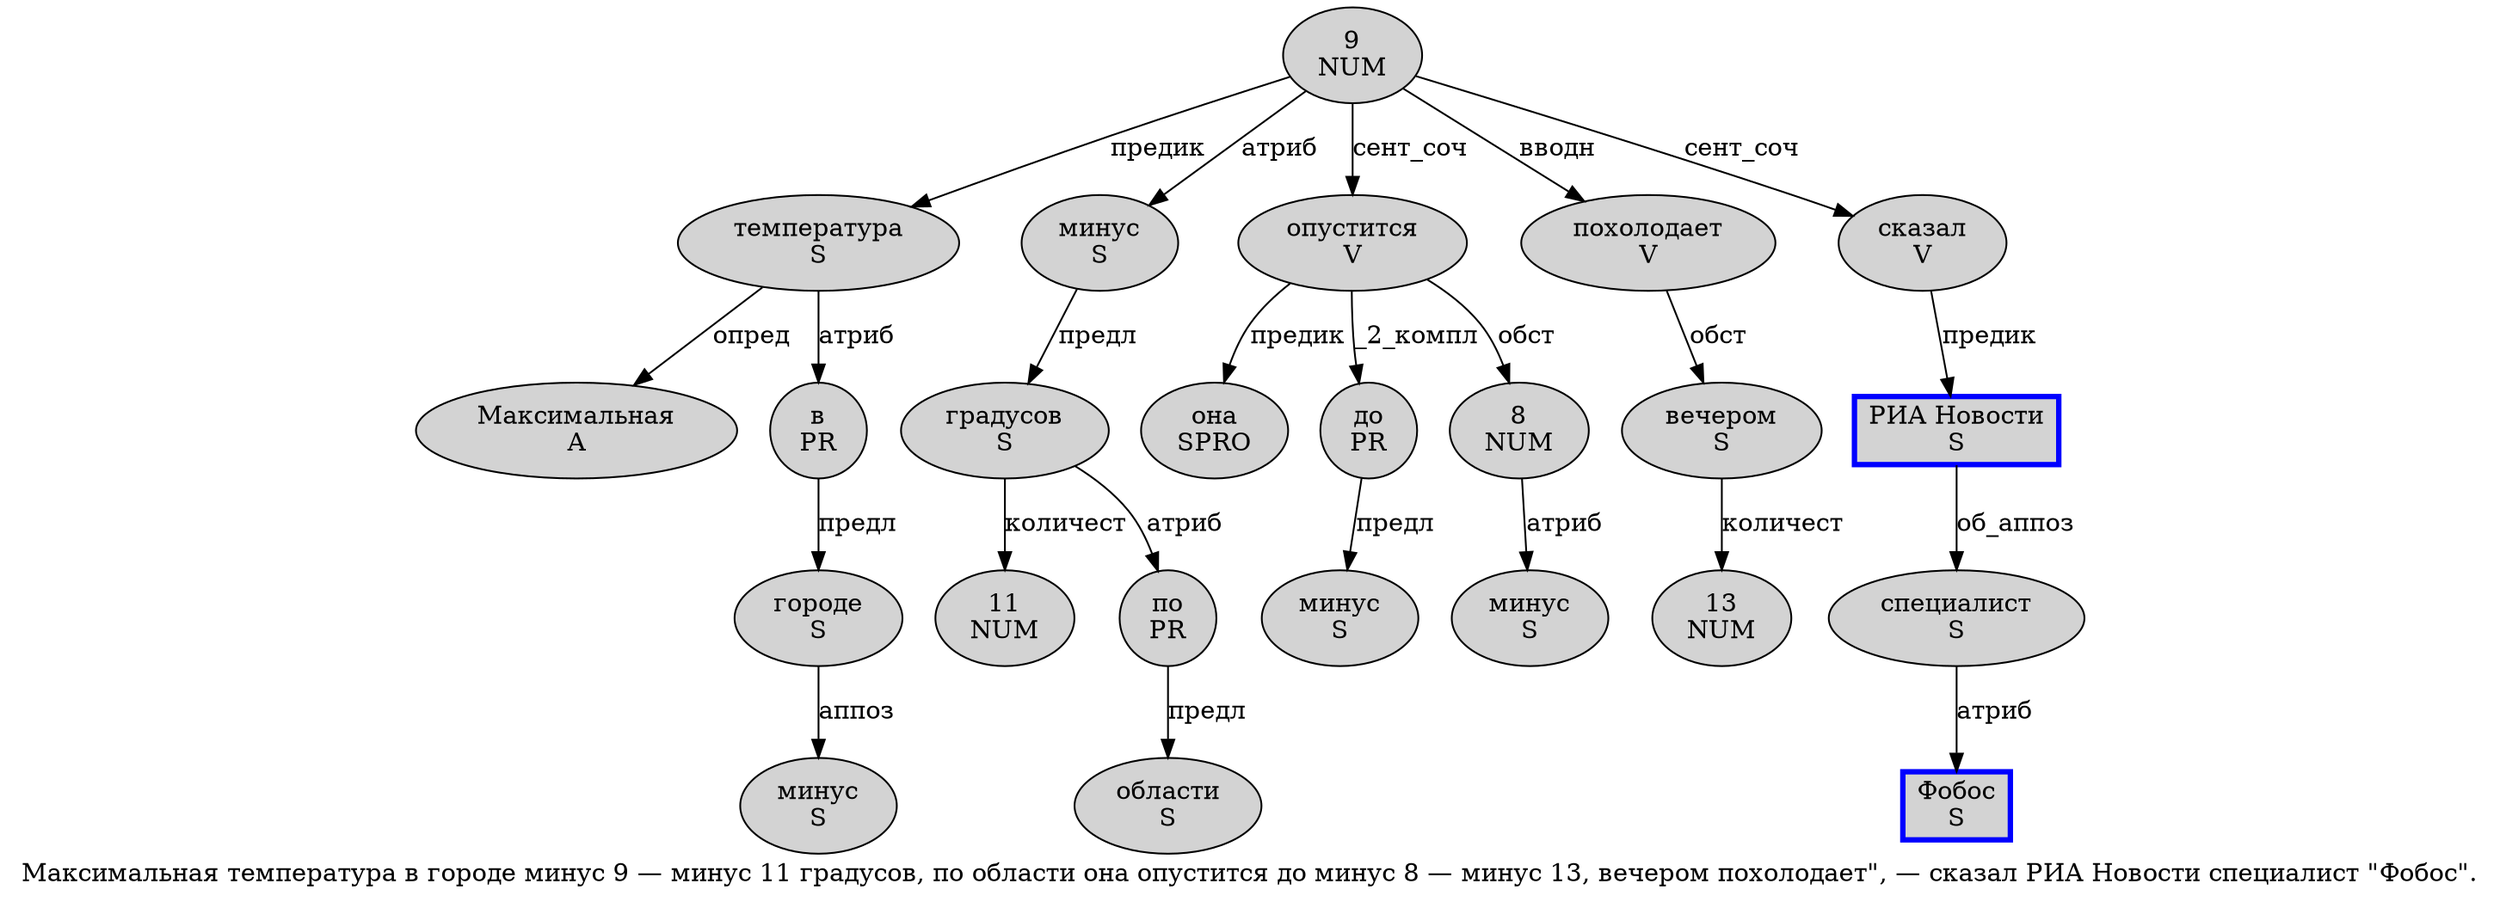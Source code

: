 digraph SENTENCE_584 {
	graph [label="Максимальная температура в городе минус 9 — минус 11 градусов, по области она опустится до минус 8 — минус 13, вечером похолодает\", — сказал РИА Новости специалист \"Фобос\"."]
	node [style=filled]
		0 [label="Максимальная
A" color="" fillcolor=lightgray penwidth=1 shape=ellipse]
		1 [label="температура
S" color="" fillcolor=lightgray penwidth=1 shape=ellipse]
		2 [label="в
PR" color="" fillcolor=lightgray penwidth=1 shape=ellipse]
		3 [label="городе
S" color="" fillcolor=lightgray penwidth=1 shape=ellipse]
		4 [label="минус
S" color="" fillcolor=lightgray penwidth=1 shape=ellipse]
		5 [label="9
NUM" color="" fillcolor=lightgray penwidth=1 shape=ellipse]
		7 [label="минус
S" color="" fillcolor=lightgray penwidth=1 shape=ellipse]
		8 [label="11
NUM" color="" fillcolor=lightgray penwidth=1 shape=ellipse]
		9 [label="градусов
S" color="" fillcolor=lightgray penwidth=1 shape=ellipse]
		11 [label="по
PR" color="" fillcolor=lightgray penwidth=1 shape=ellipse]
		12 [label="области
S" color="" fillcolor=lightgray penwidth=1 shape=ellipse]
		13 [label="она
SPRO" color="" fillcolor=lightgray penwidth=1 shape=ellipse]
		14 [label="опустится
V" color="" fillcolor=lightgray penwidth=1 shape=ellipse]
		15 [label="до
PR" color="" fillcolor=lightgray penwidth=1 shape=ellipse]
		16 [label="минус
S" color="" fillcolor=lightgray penwidth=1 shape=ellipse]
		17 [label="8
NUM" color="" fillcolor=lightgray penwidth=1 shape=ellipse]
		19 [label="минус
S" color="" fillcolor=lightgray penwidth=1 shape=ellipse]
		20 [label="13
NUM" color="" fillcolor=lightgray penwidth=1 shape=ellipse]
		22 [label="вечером
S" color="" fillcolor=lightgray penwidth=1 shape=ellipse]
		23 [label="похолодает
V" color="" fillcolor=lightgray penwidth=1 shape=ellipse]
		27 [label="сказал
V" color="" fillcolor=lightgray penwidth=1 shape=ellipse]
		28 [label="РИА Новости
S" color=blue fillcolor=lightgray penwidth=3 shape=box]
		29 [label="специалист
S" color="" fillcolor=lightgray penwidth=1 shape=ellipse]
		31 [label="Фобос
S" color=blue fillcolor=lightgray penwidth=3 shape=box]
			5 -> 1 [label="предик"]
			5 -> 7 [label="атриб"]
			5 -> 14 [label="сент_соч"]
			5 -> 23 [label="вводн"]
			5 -> 27 [label="сент_соч"]
			15 -> 16 [label="предл"]
			27 -> 28 [label="предик"]
			17 -> 19 [label="атриб"]
			2 -> 3 [label="предл"]
			1 -> 0 [label="опред"]
			1 -> 2 [label="атриб"]
			11 -> 12 [label="предл"]
			7 -> 9 [label="предл"]
			22 -> 20 [label="количест"]
			28 -> 29 [label="об_аппоз"]
			9 -> 8 [label="количест"]
			9 -> 11 [label="атриб"]
			23 -> 22 [label="обст"]
			3 -> 4 [label="аппоз"]
			14 -> 13 [label="предик"]
			14 -> 15 [label="_2_компл"]
			14 -> 17 [label="обст"]
			29 -> 31 [label="атриб"]
}